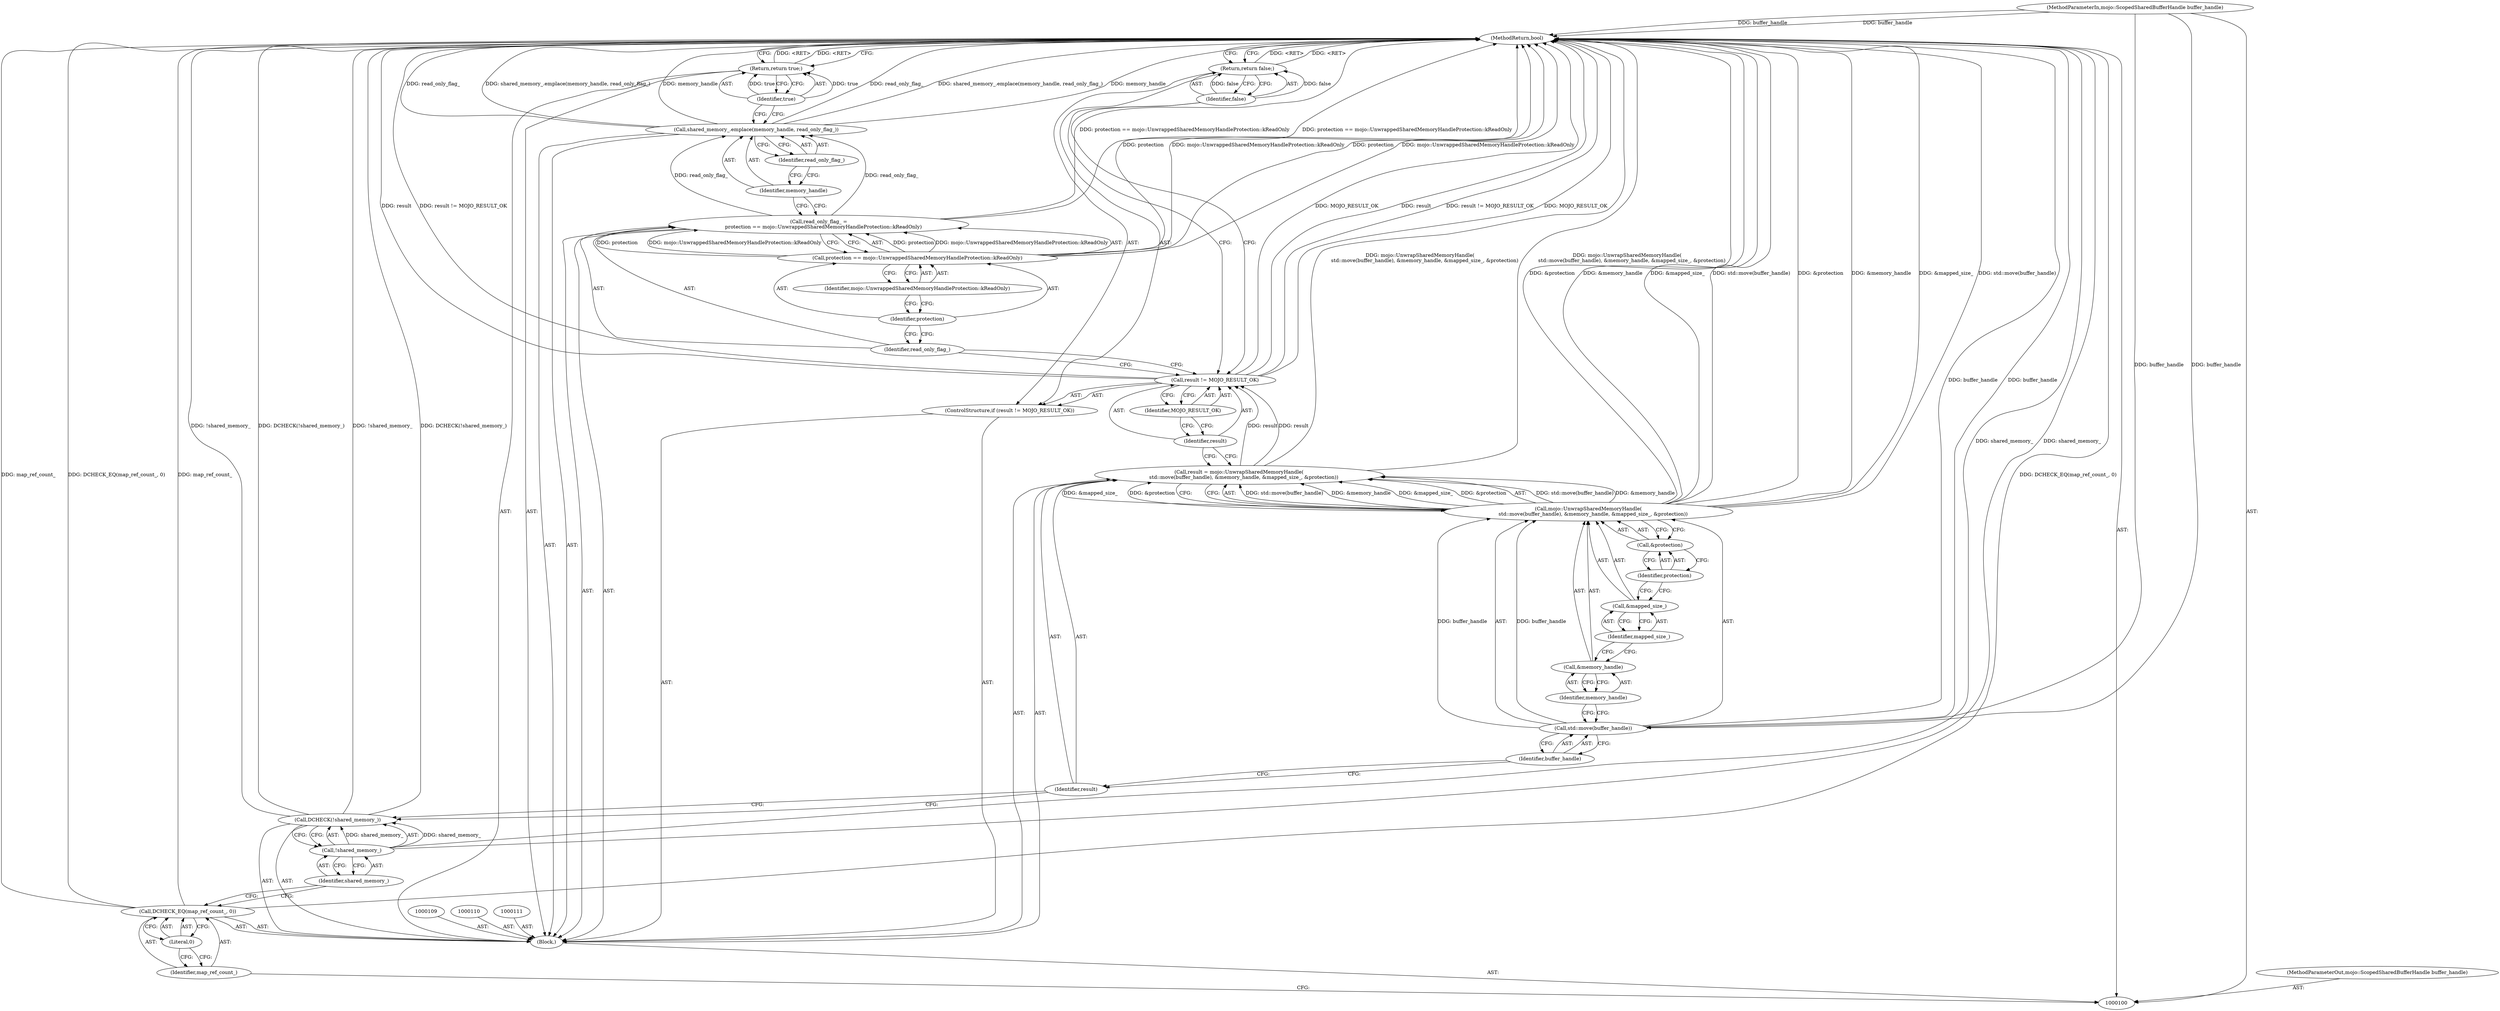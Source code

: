 digraph "0_Chrome_673ce95d481ea9368c4d4d43ac756ba1d6d9e608_19" {
"1000139" [label="(MethodReturn,bool)"];
"1000112" [label="(Call,result = mojo::UnwrapSharedMemoryHandle(\n      std::move(buffer_handle), &memory_handle, &mapped_size_, &protection))"];
"1000113" [label="(Identifier,result)"];
"1000114" [label="(Call,mojo::UnwrapSharedMemoryHandle(\n      std::move(buffer_handle), &memory_handle, &mapped_size_, &protection))"];
"1000116" [label="(Identifier,buffer_handle)"];
"1000117" [label="(Call,&memory_handle)"];
"1000118" [label="(Identifier,memory_handle)"];
"1000119" [label="(Call,&mapped_size_)"];
"1000120" [label="(Identifier,mapped_size_)"];
"1000115" [label="(Call,std::move(buffer_handle))"];
"1000121" [label="(Call,&protection)"];
"1000122" [label="(Identifier,protection)"];
"1000126" [label="(Identifier,MOJO_RESULT_OK)"];
"1000123" [label="(ControlStructure,if (result != MOJO_RESULT_OK))"];
"1000124" [label="(Call,result != MOJO_RESULT_OK)"];
"1000125" [label="(Identifier,result)"];
"1000128" [label="(Identifier,false)"];
"1000127" [label="(Return,return false;)"];
"1000129" [label="(Call,read_only_flag_ =\n      protection == mojo::UnwrappedSharedMemoryHandleProtection::kReadOnly)"];
"1000130" [label="(Identifier,read_only_flag_)"];
"1000133" [label="(Identifier,mojo::UnwrappedSharedMemoryHandleProtection::kReadOnly)"];
"1000131" [label="(Call,protection == mojo::UnwrappedSharedMemoryHandleProtection::kReadOnly)"];
"1000132" [label="(Identifier,protection)"];
"1000135" [label="(Identifier,memory_handle)"];
"1000134" [label="(Call,shared_memory_.emplace(memory_handle, read_only_flag_))"];
"1000136" [label="(Identifier,read_only_flag_)"];
"1000138" [label="(Identifier,true)"];
"1000137" [label="(Return,return true;)"];
"1000101" [label="(MethodParameterIn,mojo::ScopedSharedBufferHandle buffer_handle)"];
"1000197" [label="(MethodParameterOut,mojo::ScopedSharedBufferHandle buffer_handle)"];
"1000102" [label="(Block,)"];
"1000104" [label="(Identifier,map_ref_count_)"];
"1000103" [label="(Call,DCHECK_EQ(map_ref_count_, 0))"];
"1000105" [label="(Literal,0)"];
"1000107" [label="(Call,!shared_memory_)"];
"1000108" [label="(Identifier,shared_memory_)"];
"1000106" [label="(Call,DCHECK(!shared_memory_))"];
"1000139" -> "1000100"  [label="AST: "];
"1000139" -> "1000127"  [label="CFG: "];
"1000139" -> "1000137"  [label="CFG: "];
"1000114" -> "1000139"  [label="DDG: &memory_handle"];
"1000114" -> "1000139"  [label="DDG: &mapped_size_"];
"1000114" -> "1000139"  [label="DDG: std::move(buffer_handle)"];
"1000114" -> "1000139"  [label="DDG: &protection"];
"1000124" -> "1000139"  [label="DDG: MOJO_RESULT_OK"];
"1000124" -> "1000139"  [label="DDG: result"];
"1000124" -> "1000139"  [label="DDG: result != MOJO_RESULT_OK"];
"1000107" -> "1000139"  [label="DDG: shared_memory_"];
"1000106" -> "1000139"  [label="DDG: !shared_memory_"];
"1000106" -> "1000139"  [label="DDG: DCHECK(!shared_memory_)"];
"1000103" -> "1000139"  [label="DDG: map_ref_count_"];
"1000103" -> "1000139"  [label="DDG: DCHECK_EQ(map_ref_count_, 0)"];
"1000112" -> "1000139"  [label="DDG: mojo::UnwrapSharedMemoryHandle(\n      std::move(buffer_handle), &memory_handle, &mapped_size_, &protection)"];
"1000131" -> "1000139"  [label="DDG: protection"];
"1000131" -> "1000139"  [label="DDG: mojo::UnwrappedSharedMemoryHandleProtection::kReadOnly"];
"1000134" -> "1000139"  [label="DDG: read_only_flag_"];
"1000134" -> "1000139"  [label="DDG: shared_memory_.emplace(memory_handle, read_only_flag_)"];
"1000134" -> "1000139"  [label="DDG: memory_handle"];
"1000115" -> "1000139"  [label="DDG: buffer_handle"];
"1000101" -> "1000139"  [label="DDG: buffer_handle"];
"1000129" -> "1000139"  [label="DDG: protection == mojo::UnwrappedSharedMemoryHandleProtection::kReadOnly"];
"1000127" -> "1000139"  [label="DDG: <RET>"];
"1000137" -> "1000139"  [label="DDG: <RET>"];
"1000112" -> "1000102"  [label="AST: "];
"1000112" -> "1000114"  [label="CFG: "];
"1000113" -> "1000112"  [label="AST: "];
"1000114" -> "1000112"  [label="AST: "];
"1000125" -> "1000112"  [label="CFG: "];
"1000112" -> "1000139"  [label="DDG: mojo::UnwrapSharedMemoryHandle(\n      std::move(buffer_handle), &memory_handle, &mapped_size_, &protection)"];
"1000114" -> "1000112"  [label="DDG: std::move(buffer_handle)"];
"1000114" -> "1000112"  [label="DDG: &memory_handle"];
"1000114" -> "1000112"  [label="DDG: &mapped_size_"];
"1000114" -> "1000112"  [label="DDG: &protection"];
"1000112" -> "1000124"  [label="DDG: result"];
"1000113" -> "1000112"  [label="AST: "];
"1000113" -> "1000106"  [label="CFG: "];
"1000116" -> "1000113"  [label="CFG: "];
"1000114" -> "1000112"  [label="AST: "];
"1000114" -> "1000121"  [label="CFG: "];
"1000115" -> "1000114"  [label="AST: "];
"1000117" -> "1000114"  [label="AST: "];
"1000119" -> "1000114"  [label="AST: "];
"1000121" -> "1000114"  [label="AST: "];
"1000112" -> "1000114"  [label="CFG: "];
"1000114" -> "1000139"  [label="DDG: &memory_handle"];
"1000114" -> "1000139"  [label="DDG: &mapped_size_"];
"1000114" -> "1000139"  [label="DDG: std::move(buffer_handle)"];
"1000114" -> "1000139"  [label="DDG: &protection"];
"1000114" -> "1000112"  [label="DDG: std::move(buffer_handle)"];
"1000114" -> "1000112"  [label="DDG: &memory_handle"];
"1000114" -> "1000112"  [label="DDG: &mapped_size_"];
"1000114" -> "1000112"  [label="DDG: &protection"];
"1000115" -> "1000114"  [label="DDG: buffer_handle"];
"1000116" -> "1000115"  [label="AST: "];
"1000116" -> "1000113"  [label="CFG: "];
"1000115" -> "1000116"  [label="CFG: "];
"1000117" -> "1000114"  [label="AST: "];
"1000117" -> "1000118"  [label="CFG: "];
"1000118" -> "1000117"  [label="AST: "];
"1000120" -> "1000117"  [label="CFG: "];
"1000118" -> "1000117"  [label="AST: "];
"1000118" -> "1000115"  [label="CFG: "];
"1000117" -> "1000118"  [label="CFG: "];
"1000119" -> "1000114"  [label="AST: "];
"1000119" -> "1000120"  [label="CFG: "];
"1000120" -> "1000119"  [label="AST: "];
"1000122" -> "1000119"  [label="CFG: "];
"1000120" -> "1000119"  [label="AST: "];
"1000120" -> "1000117"  [label="CFG: "];
"1000119" -> "1000120"  [label="CFG: "];
"1000115" -> "1000114"  [label="AST: "];
"1000115" -> "1000116"  [label="CFG: "];
"1000116" -> "1000115"  [label="AST: "];
"1000118" -> "1000115"  [label="CFG: "];
"1000115" -> "1000139"  [label="DDG: buffer_handle"];
"1000115" -> "1000114"  [label="DDG: buffer_handle"];
"1000101" -> "1000115"  [label="DDG: buffer_handle"];
"1000121" -> "1000114"  [label="AST: "];
"1000121" -> "1000122"  [label="CFG: "];
"1000122" -> "1000121"  [label="AST: "];
"1000114" -> "1000121"  [label="CFG: "];
"1000122" -> "1000121"  [label="AST: "];
"1000122" -> "1000119"  [label="CFG: "];
"1000121" -> "1000122"  [label="CFG: "];
"1000126" -> "1000124"  [label="AST: "];
"1000126" -> "1000125"  [label="CFG: "];
"1000124" -> "1000126"  [label="CFG: "];
"1000123" -> "1000102"  [label="AST: "];
"1000124" -> "1000123"  [label="AST: "];
"1000127" -> "1000123"  [label="AST: "];
"1000124" -> "1000123"  [label="AST: "];
"1000124" -> "1000126"  [label="CFG: "];
"1000125" -> "1000124"  [label="AST: "];
"1000126" -> "1000124"  [label="AST: "];
"1000128" -> "1000124"  [label="CFG: "];
"1000130" -> "1000124"  [label="CFG: "];
"1000124" -> "1000139"  [label="DDG: MOJO_RESULT_OK"];
"1000124" -> "1000139"  [label="DDG: result"];
"1000124" -> "1000139"  [label="DDG: result != MOJO_RESULT_OK"];
"1000112" -> "1000124"  [label="DDG: result"];
"1000125" -> "1000124"  [label="AST: "];
"1000125" -> "1000112"  [label="CFG: "];
"1000126" -> "1000125"  [label="CFG: "];
"1000128" -> "1000127"  [label="AST: "];
"1000128" -> "1000124"  [label="CFG: "];
"1000127" -> "1000128"  [label="CFG: "];
"1000128" -> "1000127"  [label="DDG: false"];
"1000127" -> "1000123"  [label="AST: "];
"1000127" -> "1000128"  [label="CFG: "];
"1000128" -> "1000127"  [label="AST: "];
"1000139" -> "1000127"  [label="CFG: "];
"1000127" -> "1000139"  [label="DDG: <RET>"];
"1000128" -> "1000127"  [label="DDG: false"];
"1000129" -> "1000102"  [label="AST: "];
"1000129" -> "1000131"  [label="CFG: "];
"1000130" -> "1000129"  [label="AST: "];
"1000131" -> "1000129"  [label="AST: "];
"1000135" -> "1000129"  [label="CFG: "];
"1000129" -> "1000139"  [label="DDG: protection == mojo::UnwrappedSharedMemoryHandleProtection::kReadOnly"];
"1000131" -> "1000129"  [label="DDG: protection"];
"1000131" -> "1000129"  [label="DDG: mojo::UnwrappedSharedMemoryHandleProtection::kReadOnly"];
"1000129" -> "1000134"  [label="DDG: read_only_flag_"];
"1000130" -> "1000129"  [label="AST: "];
"1000130" -> "1000124"  [label="CFG: "];
"1000132" -> "1000130"  [label="CFG: "];
"1000133" -> "1000131"  [label="AST: "];
"1000133" -> "1000132"  [label="CFG: "];
"1000131" -> "1000133"  [label="CFG: "];
"1000131" -> "1000129"  [label="AST: "];
"1000131" -> "1000133"  [label="CFG: "];
"1000132" -> "1000131"  [label="AST: "];
"1000133" -> "1000131"  [label="AST: "];
"1000129" -> "1000131"  [label="CFG: "];
"1000131" -> "1000139"  [label="DDG: protection"];
"1000131" -> "1000139"  [label="DDG: mojo::UnwrappedSharedMemoryHandleProtection::kReadOnly"];
"1000131" -> "1000129"  [label="DDG: protection"];
"1000131" -> "1000129"  [label="DDG: mojo::UnwrappedSharedMemoryHandleProtection::kReadOnly"];
"1000132" -> "1000131"  [label="AST: "];
"1000132" -> "1000130"  [label="CFG: "];
"1000133" -> "1000132"  [label="CFG: "];
"1000135" -> "1000134"  [label="AST: "];
"1000135" -> "1000129"  [label="CFG: "];
"1000136" -> "1000135"  [label="CFG: "];
"1000134" -> "1000102"  [label="AST: "];
"1000134" -> "1000136"  [label="CFG: "];
"1000135" -> "1000134"  [label="AST: "];
"1000136" -> "1000134"  [label="AST: "];
"1000138" -> "1000134"  [label="CFG: "];
"1000134" -> "1000139"  [label="DDG: read_only_flag_"];
"1000134" -> "1000139"  [label="DDG: shared_memory_.emplace(memory_handle, read_only_flag_)"];
"1000134" -> "1000139"  [label="DDG: memory_handle"];
"1000129" -> "1000134"  [label="DDG: read_only_flag_"];
"1000136" -> "1000134"  [label="AST: "];
"1000136" -> "1000135"  [label="CFG: "];
"1000134" -> "1000136"  [label="CFG: "];
"1000138" -> "1000137"  [label="AST: "];
"1000138" -> "1000134"  [label="CFG: "];
"1000137" -> "1000138"  [label="CFG: "];
"1000138" -> "1000137"  [label="DDG: true"];
"1000137" -> "1000102"  [label="AST: "];
"1000137" -> "1000138"  [label="CFG: "];
"1000138" -> "1000137"  [label="AST: "];
"1000139" -> "1000137"  [label="CFG: "];
"1000137" -> "1000139"  [label="DDG: <RET>"];
"1000138" -> "1000137"  [label="DDG: true"];
"1000101" -> "1000100"  [label="AST: "];
"1000101" -> "1000139"  [label="DDG: buffer_handle"];
"1000101" -> "1000115"  [label="DDG: buffer_handle"];
"1000197" -> "1000100"  [label="AST: "];
"1000102" -> "1000100"  [label="AST: "];
"1000103" -> "1000102"  [label="AST: "];
"1000106" -> "1000102"  [label="AST: "];
"1000109" -> "1000102"  [label="AST: "];
"1000110" -> "1000102"  [label="AST: "];
"1000111" -> "1000102"  [label="AST: "];
"1000112" -> "1000102"  [label="AST: "];
"1000123" -> "1000102"  [label="AST: "];
"1000129" -> "1000102"  [label="AST: "];
"1000134" -> "1000102"  [label="AST: "];
"1000137" -> "1000102"  [label="AST: "];
"1000104" -> "1000103"  [label="AST: "];
"1000104" -> "1000100"  [label="CFG: "];
"1000105" -> "1000104"  [label="CFG: "];
"1000103" -> "1000102"  [label="AST: "];
"1000103" -> "1000105"  [label="CFG: "];
"1000104" -> "1000103"  [label="AST: "];
"1000105" -> "1000103"  [label="AST: "];
"1000108" -> "1000103"  [label="CFG: "];
"1000103" -> "1000139"  [label="DDG: map_ref_count_"];
"1000103" -> "1000139"  [label="DDG: DCHECK_EQ(map_ref_count_, 0)"];
"1000105" -> "1000103"  [label="AST: "];
"1000105" -> "1000104"  [label="CFG: "];
"1000103" -> "1000105"  [label="CFG: "];
"1000107" -> "1000106"  [label="AST: "];
"1000107" -> "1000108"  [label="CFG: "];
"1000108" -> "1000107"  [label="AST: "];
"1000106" -> "1000107"  [label="CFG: "];
"1000107" -> "1000139"  [label="DDG: shared_memory_"];
"1000107" -> "1000106"  [label="DDG: shared_memory_"];
"1000108" -> "1000107"  [label="AST: "];
"1000108" -> "1000103"  [label="CFG: "];
"1000107" -> "1000108"  [label="CFG: "];
"1000106" -> "1000102"  [label="AST: "];
"1000106" -> "1000107"  [label="CFG: "];
"1000107" -> "1000106"  [label="AST: "];
"1000113" -> "1000106"  [label="CFG: "];
"1000106" -> "1000139"  [label="DDG: !shared_memory_"];
"1000106" -> "1000139"  [label="DDG: DCHECK(!shared_memory_)"];
"1000107" -> "1000106"  [label="DDG: shared_memory_"];
}

